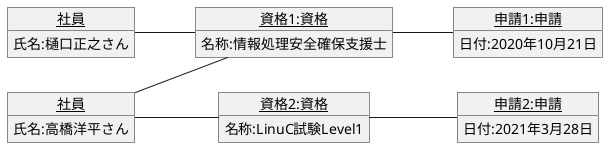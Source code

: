@startuml
left to right direction
object "<u>社員</u>" as t  {
        氏名:高橋洋平さん
}
object "<u>社員</u>" as h  {
        氏名:樋口正之さん
}
object "<u>資格1:資格</u>" as s  {
        名称:情報処理安全確保支援士
}
object "<u>資格2:資格</u>" as s2  {
        名称:LinuC試験Level1
}

object "<u>申請1:申請</u>" as si  {
        日付:2020年10月21日
}
object "<u>申請2:申請</u>" as si2  {
        日付:2021年3月28日
}
t -- s
t -- s2
s -- si
s2 -- si2
h -- s
@enduml